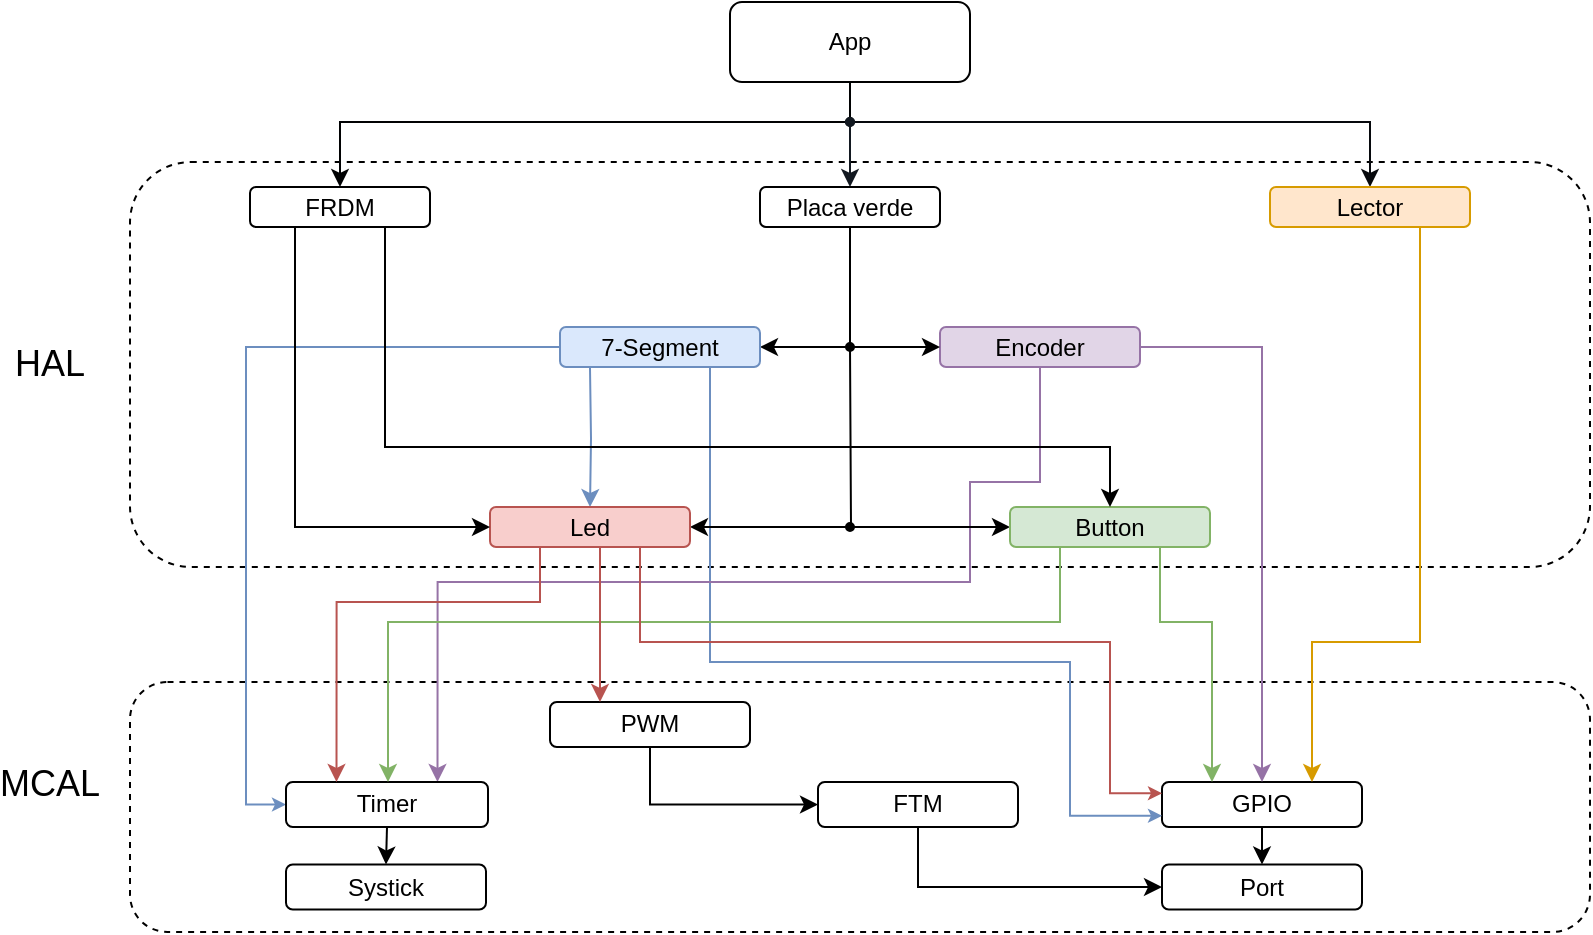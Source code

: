 <mxfile version="13.8.0" type="device"><diagram name="Page-1" id="42789a77-a242-8287-6e28-9cd8cfd52e62"><mxGraphModel dx="981" dy="548" grid="1" gridSize="10" guides="1" tooltips="1" connect="1" arrows="1" fold="1" page="1" pageScale="1" pageWidth="1100" pageHeight="850" background="#ffffff" math="0" shadow="0"><root><mxCell id="0"/><mxCell id="1" parent="0"/><mxCell id="KO7U4GN9hL80OpI92Wdr-44" value="" style="rounded=1;whiteSpace=wrap;html=1;dashed=1;" vertex="1" parent="1"><mxGeometry x="440" y="420" width="730" height="202.5" as="geometry"/></mxCell><mxCell id="KO7U4GN9hL80OpI92Wdr-45" value="" style="rounded=1;whiteSpace=wrap;html=1;dashed=1;" vertex="1" parent="1"><mxGeometry x="440" y="680" width="730" height="125" as="geometry"/></mxCell><mxCell id="KO7U4GN9hL80OpI92Wdr-46" style="edgeStyle=orthogonalEdgeStyle;rounded=0;orthogonalLoop=1;jettySize=auto;html=1;exitX=0.5;exitY=1;exitDx=0;exitDy=0;entryX=0.5;entryY=0;entryDx=0;entryDy=0;startArrow=none;startFill=0;endArrow=classic;endFill=1;fillColor=#dae8fc;strokeColor=#010203;" edge="1" parent="1" source="KO7U4GN9hL80OpI92Wdr-47" target="KO7U4GN9hL80OpI92Wdr-86"><mxGeometry relative="1" as="geometry"><Array as="points"><mxPoint x="800" y="400"/><mxPoint x="545" y="400"/></Array></mxGeometry></mxCell><mxCell id="KO7U4GN9hL80OpI92Wdr-47" value="App" style="rounded=1;whiteSpace=wrap;html=1;" vertex="1" parent="1"><mxGeometry x="740" y="340" width="120" height="40" as="geometry"/></mxCell><mxCell id="KO7U4GN9hL80OpI92Wdr-48" style="edgeStyle=orthogonalEdgeStyle;rounded=0;orthogonalLoop=1;jettySize=auto;html=1;exitX=0.5;exitY=1;exitDx=0;exitDy=0;entryX=0.5;entryY=0;entryDx=0;entryDy=0;" edge="1" parent="1" source="KO7U4GN9hL80OpI92Wdr-49" target="KO7U4GN9hL80OpI92Wdr-68"><mxGeometry relative="1" as="geometry"/></mxCell><mxCell id="KO7U4GN9hL80OpI92Wdr-49" value="GPIO" style="rounded=1;whiteSpace=wrap;html=1;" vertex="1" parent="1"><mxGeometry x="956" y="730" width="100" height="22.5" as="geometry"/></mxCell><mxCell id="KO7U4GN9hL80OpI92Wdr-50" style="edgeStyle=orthogonalEdgeStyle;rounded=0;orthogonalLoop=1;jettySize=auto;html=1;startArrow=classic;startFill=1;endArrow=oval;endFill=1;startSize=6;endSize=4;" edge="1" parent="1" source="KO7U4GN9hL80OpI92Wdr-54"><mxGeometry relative="1" as="geometry"><mxPoint x="800.0" y="512.5" as="targetPoint"/></mxGeometry></mxCell><mxCell id="KO7U4GN9hL80OpI92Wdr-51" style="edgeStyle=orthogonalEdgeStyle;rounded=0;orthogonalLoop=1;jettySize=auto;html=1;entryX=0.5;entryY=0;entryDx=0;entryDy=0;startArrow=none;startFill=0;endArrow=classic;endFill=1;fillColor=#dae8fc;strokeColor=#6c8ebf;" edge="1" parent="1" target="KO7U4GN9hL80OpI92Wdr-83"><mxGeometry relative="1" as="geometry"><mxPoint x="670" y="523" as="sourcePoint"/></mxGeometry></mxCell><mxCell id="KO7U4GN9hL80OpI92Wdr-52" style="edgeStyle=orthogonalEdgeStyle;rounded=0;orthogonalLoop=1;jettySize=auto;html=1;exitX=0.75;exitY=1;exitDx=0;exitDy=0;entryX=0;entryY=0.75;entryDx=0;entryDy=0;startArrow=none;startFill=0;startSize=6;endArrow=classic;endFill=1;endSize=4;strokeColor=#6c8ebf;fillColor=#dae8fc;" edge="1" parent="1" source="KO7U4GN9hL80OpI92Wdr-54" target="KO7U4GN9hL80OpI92Wdr-49"><mxGeometry relative="1" as="geometry"><Array as="points"><mxPoint x="730" y="670"/><mxPoint x="910" y="670"/><mxPoint x="910" y="747"/></Array></mxGeometry></mxCell><mxCell id="KO7U4GN9hL80OpI92Wdr-53" style="edgeStyle=orthogonalEdgeStyle;rounded=0;orthogonalLoop=1;jettySize=auto;html=1;exitX=0;exitY=0.5;exitDx=0;exitDy=0;entryX=0;entryY=0.5;entryDx=0;entryDy=0;startArrow=none;startFill=0;startSize=6;endArrow=classic;endFill=1;endSize=4;strokeColor=#6c8ebf;fillColor=#dae8fc;" edge="1" parent="1" source="KO7U4GN9hL80OpI92Wdr-54" target="KO7U4GN9hL80OpI92Wdr-70"><mxGeometry relative="1" as="geometry"/></mxCell><mxCell id="KO7U4GN9hL80OpI92Wdr-54" value="7-Segment" style="rounded=1;whiteSpace=wrap;html=1;fillColor=#dae8fc;strokeColor=#6c8ebf;" vertex="1" parent="1"><mxGeometry x="655" y="502.5" width="100" height="20" as="geometry"/></mxCell><mxCell id="KO7U4GN9hL80OpI92Wdr-55" style="edgeStyle=orthogonalEdgeStyle;rounded=0;orthogonalLoop=1;jettySize=auto;html=1;exitX=0.75;exitY=1;exitDx=0;exitDy=0;entryX=0.75;entryY=0;entryDx=0;entryDy=0;startArrow=none;startFill=0;endArrow=classic;endFill=1;fillColor=#ffe6cc;strokeColor=#d79b00;" edge="1" parent="1" source="KO7U4GN9hL80OpI92Wdr-58" target="KO7U4GN9hL80OpI92Wdr-49"><mxGeometry relative="1" as="geometry"><Array as="points"><mxPoint x="1085" y="660"/><mxPoint x="1031" y="660"/></Array></mxGeometry></mxCell><mxCell id="KO7U4GN9hL80OpI92Wdr-57" style="edgeStyle=orthogonalEdgeStyle;rounded=0;orthogonalLoop=1;jettySize=auto;html=1;exitX=0.5;exitY=0;exitDx=0;exitDy=0;startArrow=classic;startFill=1;endArrow=oval;endFill=1;fillColor=#dae8fc;startSize=6;endSize=4;strokeColor=#07090D;" edge="1" parent="1" source="KO7U4GN9hL80OpI92Wdr-58"><mxGeometry relative="1" as="geometry"><mxPoint x="800" y="400" as="targetPoint"/><Array as="points"><mxPoint x="1060" y="400"/></Array></mxGeometry></mxCell><mxCell id="KO7U4GN9hL80OpI92Wdr-58" value="Lector" style="rounded=1;whiteSpace=wrap;html=1;fillColor=#ffe6cc;strokeColor=#d79b00;" vertex="1" parent="1"><mxGeometry x="1010" y="432.5" width="100" height="20" as="geometry"/></mxCell><mxCell id="KO7U4GN9hL80OpI92Wdr-59" value="Systick" style="rounded=1;whiteSpace=wrap;html=1;" vertex="1" parent="1"><mxGeometry x="518" y="771.25" width="100" height="22.5" as="geometry"/></mxCell><mxCell id="KO7U4GN9hL80OpI92Wdr-60" style="edgeStyle=orthogonalEdgeStyle;rounded=0;orthogonalLoop=1;jettySize=auto;html=1;exitX=0.5;exitY=1;exitDx=0;exitDy=0;entryX=0.75;entryY=0;entryDx=0;entryDy=0;startArrow=none;startFill=0;endArrow=classic;endFill=1;fillColor=#e1d5e7;strokeColor=#9673a6;" edge="1" parent="1" source="KO7U4GN9hL80OpI92Wdr-62" target="KO7U4GN9hL80OpI92Wdr-70"><mxGeometry relative="1" as="geometry"><Array as="points"><mxPoint x="895" y="580"/><mxPoint x="860" y="580"/><mxPoint x="860" y="630"/><mxPoint x="594" y="630"/></Array></mxGeometry></mxCell><mxCell id="KO7U4GN9hL80OpI92Wdr-61" style="edgeStyle=orthogonalEdgeStyle;rounded=0;orthogonalLoop=1;jettySize=auto;html=1;exitX=1;exitY=0.5;exitDx=0;exitDy=0;entryX=0.5;entryY=0;entryDx=0;entryDy=0;startArrow=none;startFill=0;endArrow=classic;endFill=1;fillColor=#e1d5e7;strokeColor=#9673a6;" edge="1" parent="1" source="KO7U4GN9hL80OpI92Wdr-62" target="KO7U4GN9hL80OpI92Wdr-49"><mxGeometry relative="1" as="geometry"/></mxCell><mxCell id="KO7U4GN9hL80OpI92Wdr-62" value="Encoder" style="rounded=1;whiteSpace=wrap;html=1;fillColor=#e1d5e7;strokeColor=#9673a6;" vertex="1" parent="1"><mxGeometry x="845" y="502.5" width="100" height="20" as="geometry"/></mxCell><mxCell id="KO7U4GN9hL80OpI92Wdr-63" style="edgeStyle=orthogonalEdgeStyle;rounded=0;orthogonalLoop=1;jettySize=auto;html=1;exitX=0.5;exitY=1;exitDx=0;exitDy=0;entryX=0;entryY=0.5;entryDx=0;entryDy=0;startArrow=none;startFill=0;endArrow=classic;endFill=1;" edge="1" parent="1" source="KO7U4GN9hL80OpI92Wdr-65" target="KO7U4GN9hL80OpI92Wdr-62"><mxGeometry relative="1" as="geometry"/></mxCell><mxCell id="KO7U4GN9hL80OpI92Wdr-64" style="edgeStyle=orthogonalEdgeStyle;rounded=0;orthogonalLoop=1;jettySize=auto;html=1;exitX=0.5;exitY=0;exitDx=0;exitDy=0;startArrow=classic;startFill=1;endArrow=oval;endFill=1;fillColor=#dae8fc;startSize=6;endSize=4;strokeColor=#131921;" edge="1" parent="1" source="KO7U4GN9hL80OpI92Wdr-65"><mxGeometry relative="1" as="geometry"><mxPoint x="800" y="400" as="targetPoint"/></mxGeometry></mxCell><mxCell id="KO7U4GN9hL80OpI92Wdr-65" value="Placa verde" style="rounded=1;whiteSpace=wrap;html=1;" vertex="1" parent="1"><mxGeometry x="755" y="432.5" width="90" height="20" as="geometry"/></mxCell><mxCell id="KO7U4GN9hL80OpI92Wdr-66" value="&lt;font style=&quot;font-size: 18px&quot;&gt;MCAL&lt;/font&gt;" style="text;html=1;strokeColor=none;fillColor=none;align=center;verticalAlign=middle;whiteSpace=wrap;rounded=0;" vertex="1" parent="1"><mxGeometry x="380" y="721.25" width="40" height="20" as="geometry"/></mxCell><mxCell id="KO7U4GN9hL80OpI92Wdr-67" value="&lt;font style=&quot;font-size: 18px&quot;&gt;HAL&lt;/font&gt;" style="text;html=1;strokeColor=none;fillColor=none;align=center;verticalAlign=middle;whiteSpace=wrap;rounded=0;" vertex="1" parent="1"><mxGeometry x="380" y="511.25" width="40" height="20" as="geometry"/></mxCell><mxCell id="KO7U4GN9hL80OpI92Wdr-68" value="Port" style="rounded=1;whiteSpace=wrap;html=1;" vertex="1" parent="1"><mxGeometry x="956" y="771.25" width="100" height="22.5" as="geometry"/></mxCell><mxCell id="KO7U4GN9hL80OpI92Wdr-69" style="edgeStyle=orthogonalEdgeStyle;rounded=0;orthogonalLoop=1;jettySize=auto;html=1;exitX=0.5;exitY=1;exitDx=0;exitDy=0;entryX=0.5;entryY=0;entryDx=0;entryDy=0;" edge="1" parent="1" source="KO7U4GN9hL80OpI92Wdr-70" target="KO7U4GN9hL80OpI92Wdr-59"><mxGeometry relative="1" as="geometry"/></mxCell><mxCell id="KO7U4GN9hL80OpI92Wdr-70" value="Timer" style="rounded=1;whiteSpace=wrap;html=1;" vertex="1" parent="1"><mxGeometry x="518" y="730" width="101" height="22.5" as="geometry"/></mxCell><mxCell id="KO7U4GN9hL80OpI92Wdr-71" style="edgeStyle=orthogonalEdgeStyle;rounded=0;orthogonalLoop=1;jettySize=auto;html=1;exitX=0.5;exitY=1;exitDx=0;exitDy=0;entryX=0;entryY=0.5;entryDx=0;entryDy=0;" edge="1" parent="1" source="KO7U4GN9hL80OpI92Wdr-72" target="KO7U4GN9hL80OpI92Wdr-68"><mxGeometry relative="1" as="geometry"/></mxCell><mxCell id="KO7U4GN9hL80OpI92Wdr-72" value="FTM" style="rounded=1;whiteSpace=wrap;html=1;" vertex="1" parent="1"><mxGeometry x="784" y="730" width="100" height="22.5" as="geometry"/></mxCell><mxCell id="KO7U4GN9hL80OpI92Wdr-73" style="edgeStyle=orthogonalEdgeStyle;rounded=0;orthogonalLoop=1;jettySize=auto;html=1;exitX=0.5;exitY=1;exitDx=0;exitDy=0;entryX=0;entryY=0.5;entryDx=0;entryDy=0;startArrow=none;startFill=0;endArrow=classic;endFill=1;" edge="1" parent="1" source="KO7U4GN9hL80OpI92Wdr-74" target="KO7U4GN9hL80OpI92Wdr-72"><mxGeometry relative="1" as="geometry"/></mxCell><mxCell id="KO7U4GN9hL80OpI92Wdr-74" value="PWM" style="rounded=1;whiteSpace=wrap;html=1;" vertex="1" parent="1"><mxGeometry x="650" y="690" width="100" height="22.5" as="geometry"/></mxCell><mxCell id="KO7U4GN9hL80OpI92Wdr-75" style="edgeStyle=orthogonalEdgeStyle;rounded=0;orthogonalLoop=1;jettySize=auto;html=1;exitX=0;exitY=0.5;exitDx=0;exitDy=0;startArrow=classic;startFill=1;endArrow=oval;endFill=1;endSize=4;" edge="1" parent="1" source="KO7U4GN9hL80OpI92Wdr-78"><mxGeometry relative="1" as="geometry"><mxPoint x="800" y="602.5" as="targetPoint"/></mxGeometry></mxCell><mxCell id="KO7U4GN9hL80OpI92Wdr-76" style="edgeStyle=orthogonalEdgeStyle;rounded=0;orthogonalLoop=1;jettySize=auto;html=1;exitX=0.75;exitY=1;exitDx=0;exitDy=0;entryX=0.25;entryY=0;entryDx=0;entryDy=0;startArrow=none;startFill=0;endArrow=classic;endFill=1;fillColor=#d5e8d4;strokeColor=#82b366;" edge="1" parent="1" source="KO7U4GN9hL80OpI92Wdr-78" target="KO7U4GN9hL80OpI92Wdr-49"><mxGeometry relative="1" as="geometry"><Array as="points"><mxPoint x="955" y="650"/><mxPoint x="981" y="650"/></Array></mxGeometry></mxCell><mxCell id="KO7U4GN9hL80OpI92Wdr-77" style="edgeStyle=orthogonalEdgeStyle;rounded=0;orthogonalLoop=1;jettySize=auto;html=1;exitX=0.25;exitY=1;exitDx=0;exitDy=0;startArrow=none;startFill=0;endArrow=classic;endFill=1;fillColor=#d5e8d4;strokeColor=#82b366;" edge="1" parent="1" source="KO7U4GN9hL80OpI92Wdr-78" target="KO7U4GN9hL80OpI92Wdr-70"><mxGeometry relative="1" as="geometry"><Array as="points"><mxPoint x="905" y="650"/><mxPoint x="569" y="650"/></Array></mxGeometry></mxCell><mxCell id="KO7U4GN9hL80OpI92Wdr-78" value="Button" style="rounded=1;whiteSpace=wrap;html=1;fillColor=#d5e8d4;strokeColor=#82b366;" vertex="1" parent="1"><mxGeometry x="880" y="592.5" width="100" height="20" as="geometry"/></mxCell><mxCell id="KO7U4GN9hL80OpI92Wdr-79" style="edgeStyle=orthogonalEdgeStyle;rounded=0;orthogonalLoop=1;jettySize=auto;html=1;exitX=1;exitY=0.5;exitDx=0;exitDy=0;startArrow=classic;startFill=1;endArrow=none;endFill=0;" edge="1" parent="1" source="KO7U4GN9hL80OpI92Wdr-83"><mxGeometry relative="1" as="geometry"><mxPoint x="800.0" y="512.5" as="targetPoint"/></mxGeometry></mxCell><mxCell id="KO7U4GN9hL80OpI92Wdr-80" style="edgeStyle=orthogonalEdgeStyle;rounded=0;orthogonalLoop=1;jettySize=auto;html=1;exitX=0.5;exitY=1;exitDx=0;exitDy=0;entryX=0.25;entryY=0;entryDx=0;entryDy=0;startArrow=none;startFill=0;endArrow=classic;endFill=1;fillColor=#f8cecc;strokeColor=#b85450;" edge="1" parent="1" source="KO7U4GN9hL80OpI92Wdr-83" target="KO7U4GN9hL80OpI92Wdr-74"><mxGeometry relative="1" as="geometry"><Array as="points"><mxPoint x="675" y="613"/></Array></mxGeometry></mxCell><mxCell id="KO7U4GN9hL80OpI92Wdr-81" style="edgeStyle=orthogonalEdgeStyle;rounded=0;orthogonalLoop=1;jettySize=auto;html=1;exitX=0.25;exitY=1;exitDx=0;exitDy=0;entryX=0.25;entryY=0;entryDx=0;entryDy=0;startArrow=none;startFill=0;endArrow=classic;endFill=1;fillColor=#f8cecc;strokeColor=#b85450;" edge="1" parent="1" source="KO7U4GN9hL80OpI92Wdr-83" target="KO7U4GN9hL80OpI92Wdr-70"><mxGeometry relative="1" as="geometry"><Array as="points"><mxPoint x="645" y="640"/><mxPoint x="543" y="640"/></Array></mxGeometry></mxCell><mxCell id="KO7U4GN9hL80OpI92Wdr-82" style="edgeStyle=orthogonalEdgeStyle;rounded=0;orthogonalLoop=1;jettySize=auto;html=1;exitX=0.75;exitY=1;exitDx=0;exitDy=0;entryX=0;entryY=0.25;entryDx=0;entryDy=0;startArrow=none;startFill=0;startSize=6;endArrow=classic;endFill=1;endSize=4;strokeColor=#b85450;fillColor=#f8cecc;" edge="1" parent="1" source="KO7U4GN9hL80OpI92Wdr-83" target="KO7U4GN9hL80OpI92Wdr-49"><mxGeometry relative="1" as="geometry"><Array as="points"><mxPoint x="695" y="660"/><mxPoint x="930" y="660"/><mxPoint x="930" y="736"/></Array></mxGeometry></mxCell><mxCell id="KO7U4GN9hL80OpI92Wdr-83" value="Led" style="rounded=1;whiteSpace=wrap;html=1;fillColor=#f8cecc;strokeColor=#b85450;" vertex="1" parent="1"><mxGeometry x="620" y="592.5" width="100" height="20" as="geometry"/></mxCell><mxCell id="KO7U4GN9hL80OpI92Wdr-84" style="edgeStyle=orthogonalEdgeStyle;rounded=0;orthogonalLoop=1;jettySize=auto;html=1;exitX=0.25;exitY=1;exitDx=0;exitDy=0;entryX=0;entryY=0.5;entryDx=0;entryDy=0;startArrow=none;startFill=0;endArrow=classic;endFill=1;" edge="1" parent="1" source="KO7U4GN9hL80OpI92Wdr-86" target="KO7U4GN9hL80OpI92Wdr-83"><mxGeometry relative="1" as="geometry"/></mxCell><mxCell id="KO7U4GN9hL80OpI92Wdr-85" style="edgeStyle=orthogonalEdgeStyle;rounded=0;orthogonalLoop=1;jettySize=auto;html=1;exitX=0.75;exitY=1;exitDx=0;exitDy=0;entryX=0.5;entryY=0;entryDx=0;entryDy=0;startArrow=none;startFill=0;endArrow=classic;endFill=1;" edge="1" parent="1" source="KO7U4GN9hL80OpI92Wdr-86" target="KO7U4GN9hL80OpI92Wdr-78"><mxGeometry relative="1" as="geometry"><Array as="points"><mxPoint x="568" y="562.5"/><mxPoint x="930" y="562.5"/></Array></mxGeometry></mxCell><mxCell id="KO7U4GN9hL80OpI92Wdr-86" value="FRDM" style="rounded=1;whiteSpace=wrap;html=1;" vertex="1" parent="1"><mxGeometry x="500" y="432.5" width="90" height="20" as="geometry"/></mxCell></root></mxGraphModel></diagram></mxfile>